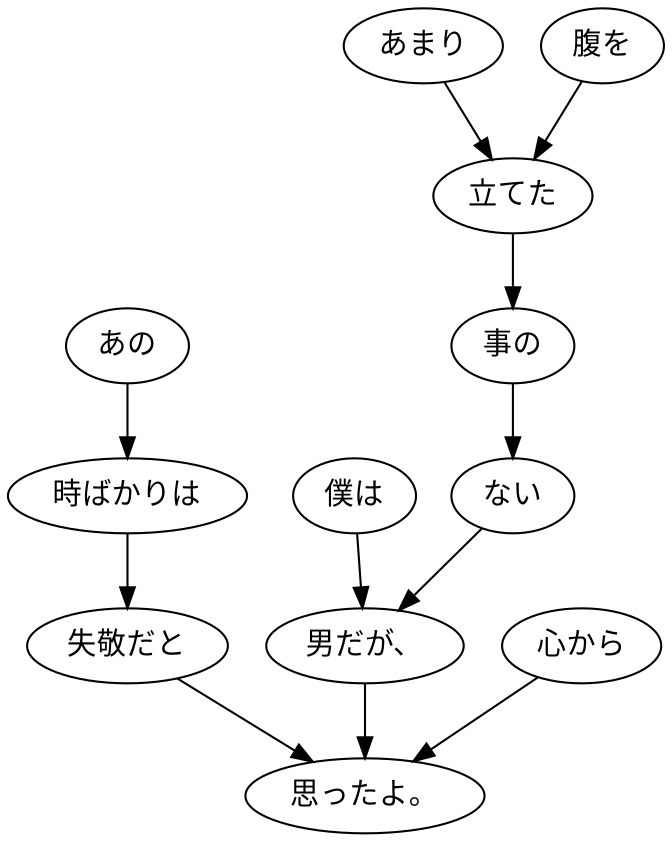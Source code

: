 digraph graph2501 {
	node0 [label="僕は"];
	node1 [label="あまり"];
	node2 [label="腹を"];
	node3 [label="立てた"];
	node4 [label="事の"];
	node5 [label="ない"];
	node6 [label="男だが、"];
	node7 [label="あの"];
	node8 [label="時ばかりは"];
	node9 [label="失敬だと"];
	node10 [label="心から"];
	node11 [label="思ったよ。"];
	node0 -> node6;
	node1 -> node3;
	node2 -> node3;
	node3 -> node4;
	node4 -> node5;
	node5 -> node6;
	node6 -> node11;
	node7 -> node8;
	node8 -> node9;
	node9 -> node11;
	node10 -> node11;
}
